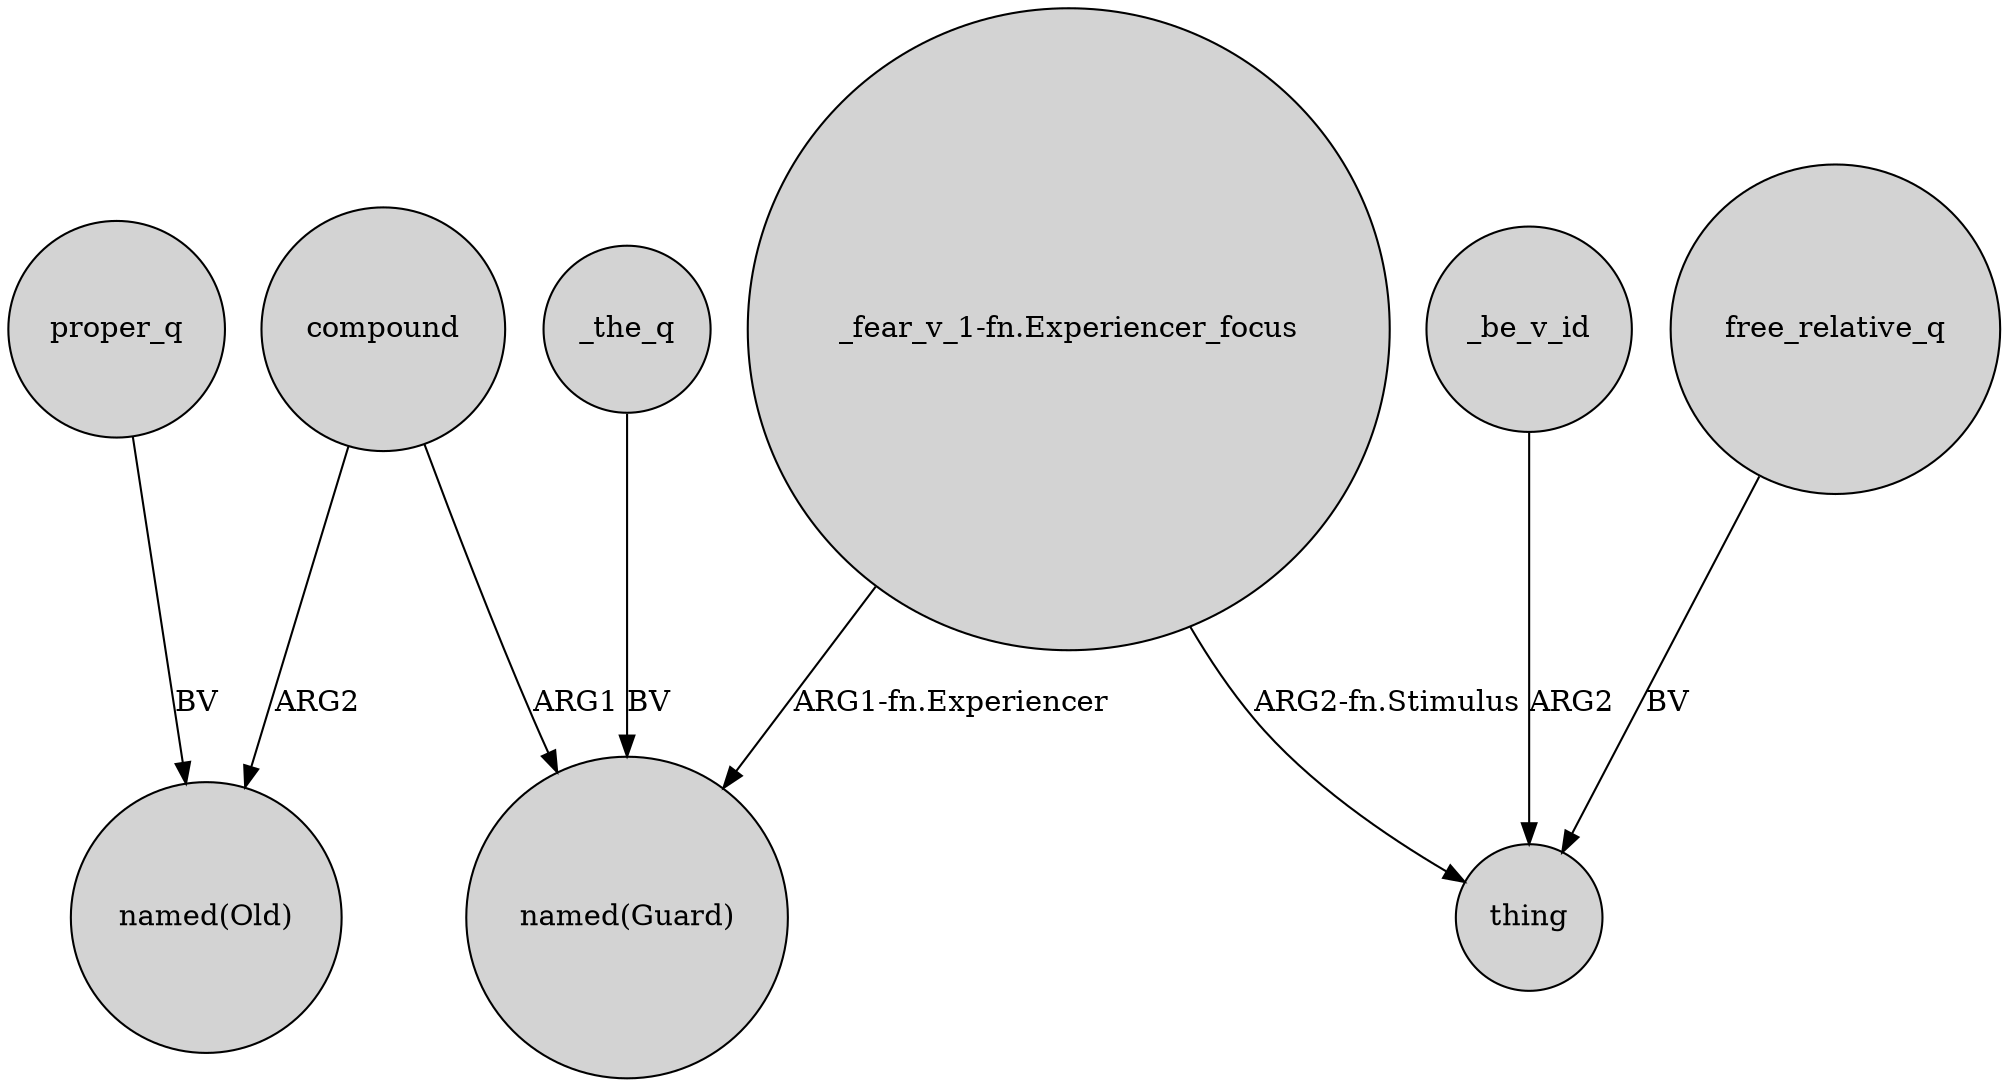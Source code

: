 digraph {
	node [shape=circle style=filled]
	proper_q -> "named(Old)" [label=BV]
	"_fear_v_1-fn.Experiencer_focus" -> "named(Guard)" [label="ARG1-fn.Experiencer"]
	_the_q -> "named(Guard)" [label=BV]
	free_relative_q -> thing [label=BV]
	"_fear_v_1-fn.Experiencer_focus" -> thing [label="ARG2-fn.Stimulus"]
	compound -> "named(Guard)" [label=ARG1]
	_be_v_id -> thing [label=ARG2]
	compound -> "named(Old)" [label=ARG2]
}
